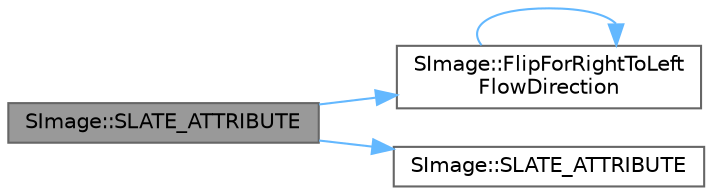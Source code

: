 digraph "SImage::SLATE_ATTRIBUTE"
{
 // INTERACTIVE_SVG=YES
 // LATEX_PDF_SIZE
  bgcolor="transparent";
  edge [fontname=Helvetica,fontsize=10,labelfontname=Helvetica,labelfontsize=10];
  node [fontname=Helvetica,fontsize=10,shape=box,height=0.2,width=0.4];
  rankdir="LR";
  Node1 [id="Node000001",label="SImage::SLATE_ATTRIBUTE",height=0.2,width=0.4,color="gray40", fillcolor="grey60", style="filled", fontcolor="black",tooltip="When specified, ignore the brushes size and report the DesiredSizeOverride as the desired image size."];
  Node1 -> Node2 [id="edge1_Node000001_Node000002",color="steelblue1",style="solid",tooltip=" "];
  Node2 [id="Node000002",label="SImage::FlipForRightToLeft\lFlowDirection",height=0.2,width=0.4,color="grey40", fillcolor="white", style="filled",URL="$dc/d63/classSImage.html#a3787c6c17b6f4f1806d9d90ad9853e2b",tooltip="Set FlipForRightToLeftFlowDirection."];
  Node2 -> Node2 [id="edge2_Node000002_Node000002",color="steelblue1",style="solid",tooltip=" "];
  Node1 -> Node3 [id="edge3_Node000001_Node000003",color="steelblue1",style="solid",tooltip=" "];
  Node3 [id="Node000003",label="SImage::SLATE_ATTRIBUTE",height=0.2,width=0.4,color="grey40", fillcolor="white", style="filled",URL="$dc/d63/classSImage.html#a46d493ef4fc8477213e5bc0acf4f46a5",tooltip="Image resource."];
}
